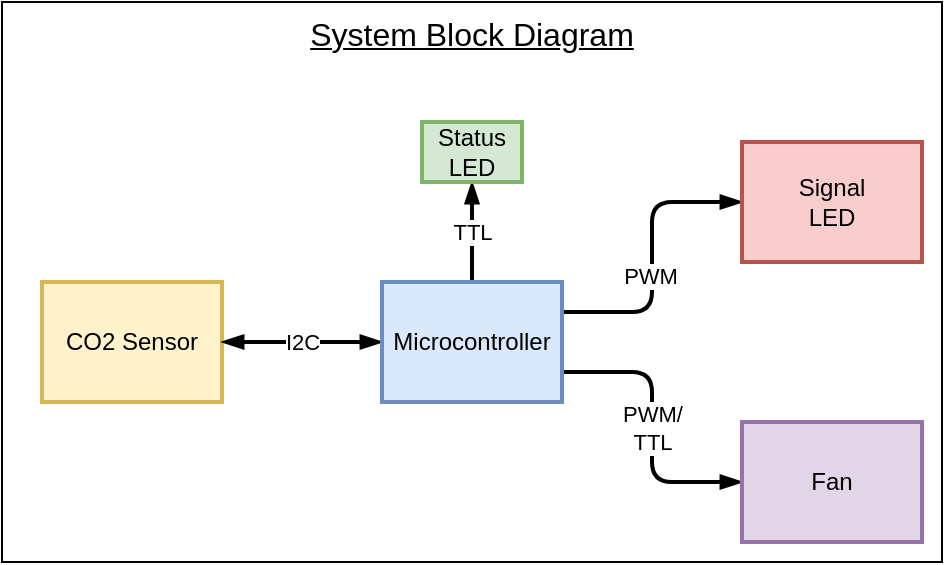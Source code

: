 <mxfile version="16.5.1" type="device"><diagram id="dCoAY0eB1aCldonY_I6_" name="Seite-1"><mxGraphModel dx="1106" dy="852" grid="1" gridSize="10" guides="1" tooltips="1" connect="1" arrows="1" fold="1" page="1" pageScale="1" pageWidth="3300" pageHeight="4681" math="0" shadow="0"><root><mxCell id="0"/><mxCell id="1" parent="0"/><mxCell id="zjslESWXuJtvPFQ8cX4S-14" value="&lt;font style=&quot;font-size: 16px&quot;&gt;&lt;u&gt;System Block Diagram&lt;/u&gt;&lt;/font&gt;" style="rounded=0;whiteSpace=wrap;html=1;strokeWidth=1;verticalAlign=top;" vertex="1" parent="1"><mxGeometry x="330" y="170" width="470" height="280" as="geometry"/></mxCell><mxCell id="zjslESWXuJtvPFQ8cX4S-1" value="CO2 Sensor" style="rounded=0;whiteSpace=wrap;html=1;strokeWidth=2;fillColor=#fff2cc;strokeColor=#d6b656;" vertex="1" parent="1"><mxGeometry x="350" y="310" width="90" height="60" as="geometry"/></mxCell><mxCell id="zjslESWXuJtvPFQ8cX4S-9" style="edgeStyle=orthogonalEdgeStyle;rounded=1;orthogonalLoop=1;jettySize=auto;html=1;exitX=1;exitY=0.25;exitDx=0;exitDy=0;entryX=0;entryY=0.5;entryDx=0;entryDy=0;endArrow=blockThin;endFill=1;strokeWidth=2;" edge="1" parent="1" source="zjslESWXuJtvPFQ8cX4S-2" target="zjslESWXuJtvPFQ8cX4S-3"><mxGeometry relative="1" as="geometry"/></mxCell><mxCell id="zjslESWXuJtvPFQ8cX4S-11" value="PWM" style="edgeLabel;html=1;align=center;verticalAlign=middle;resizable=0;points=[];" vertex="1" connectable="0" parent="zjslESWXuJtvPFQ8cX4S-9"><mxGeometry x="-0.129" y="1" relative="1" as="geometry"><mxPoint as="offset"/></mxGeometry></mxCell><mxCell id="zjslESWXuJtvPFQ8cX4S-10" value="TTL" style="edgeStyle=orthogonalEdgeStyle;rounded=1;orthogonalLoop=1;jettySize=auto;html=1;exitX=0.5;exitY=0;exitDx=0;exitDy=0;entryX=0.5;entryY=1;entryDx=0;entryDy=0;endArrow=blockThin;endFill=1;strokeWidth=2;" edge="1" parent="1" source="zjslESWXuJtvPFQ8cX4S-2" target="zjslESWXuJtvPFQ8cX4S-4"><mxGeometry relative="1" as="geometry"/></mxCell><mxCell id="zjslESWXuJtvPFQ8cX4S-12" value="PWM/ &lt;br&gt;TTL" style="edgeStyle=orthogonalEdgeStyle;rounded=1;orthogonalLoop=1;jettySize=auto;html=1;exitX=1;exitY=0.75;exitDx=0;exitDy=0;entryX=0;entryY=0.5;entryDx=0;entryDy=0;endArrow=blockThin;endFill=1;strokeWidth=2;" edge="1" parent="1" source="zjslESWXuJtvPFQ8cX4S-2" target="zjslESWXuJtvPFQ8cX4S-5"><mxGeometry relative="1" as="geometry"/></mxCell><mxCell id="zjslESWXuJtvPFQ8cX4S-13" value="I2C" style="edgeStyle=orthogonalEdgeStyle;rounded=1;orthogonalLoop=1;jettySize=auto;html=1;exitX=0;exitY=0.5;exitDx=0;exitDy=0;entryX=1;entryY=0.5;entryDx=0;entryDy=0;endArrow=blockThin;endFill=1;strokeWidth=2;startArrow=blockThin;startFill=1;" edge="1" parent="1" source="zjslESWXuJtvPFQ8cX4S-2" target="zjslESWXuJtvPFQ8cX4S-1"><mxGeometry relative="1" as="geometry"/></mxCell><mxCell id="zjslESWXuJtvPFQ8cX4S-2" value="Microcontroller" style="rounded=0;whiteSpace=wrap;html=1;strokeWidth=2;fillColor=#dae8fc;strokeColor=#6c8ebf;" vertex="1" parent="1"><mxGeometry x="520" y="310" width="90" height="60" as="geometry"/></mxCell><mxCell id="zjslESWXuJtvPFQ8cX4S-3" value="Signal&lt;br&gt;LED" style="rounded=0;whiteSpace=wrap;html=1;strokeWidth=2;fillColor=#f8cecc;strokeColor=#b85450;" vertex="1" parent="1"><mxGeometry x="700" y="240" width="90" height="60" as="geometry"/></mxCell><mxCell id="zjslESWXuJtvPFQ8cX4S-4" value="Status LED" style="rounded=0;whiteSpace=wrap;html=1;strokeWidth=2;fillColor=#d5e8d4;strokeColor=#82b366;" vertex="1" parent="1"><mxGeometry x="540" y="230" width="50" height="30" as="geometry"/></mxCell><mxCell id="zjslESWXuJtvPFQ8cX4S-5" value="Fan" style="rounded=0;whiteSpace=wrap;html=1;strokeWidth=2;fillColor=#e1d5e7;strokeColor=#9673a6;" vertex="1" parent="1"><mxGeometry x="700" y="380" width="90" height="60" as="geometry"/></mxCell></root></mxGraphModel></diagram></mxfile>